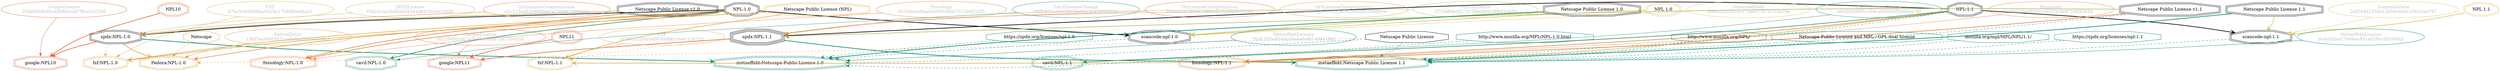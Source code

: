 strict digraph {
    node [shape=box];
    graph [splines=curved];
    3108 [label="SPDXLicense\nf562e1da3bd5dd9459a084700a4c2dd8"
         ,fontcolor=gray
         ,color="#b8bf62"
         ,fillcolor="beige;1"
         ,shape=ellipse];
    3109 [label="spdx:NPL-1.0"
         ,shape=doubleoctagon];
    3110 [label="NPL-1.0"
         ,shape=doubleoctagon];
    3111 [label="Netscape Public License v1.0"
         ,shape=doubleoctagon];
    3115 [label="SPDXLicense\n1f72d8dbdf272279fabfbb19fb81ad5b"
         ,fontcolor=gray
         ,color="#b8bf62"
         ,fillcolor="beige;1"
         ,shape=ellipse];
    3116 [label="spdx:NPL-1.1"
         ,shape=tripleoctagon];
    3117 [label="NPL-1.1"
         ,shape=doubleoctagon];
    3118 [label="Netscape Public License v1.1"
         ,shape=doubleoctagon];
    5746 [label="GoogleLicense\n354865b6cf9a4088bfe2d7f8ce3c2298"
         ,fontcolor=gray
         ,color="#e06f45"
         ,fillcolor="beige;1"
         ,shape=ellipse];
    5747 [label="google:NPL10"
         ,color="#e06f45"
         ,shape=doubleoctagon];
    5748 [label=NPL10
         ,color="#e06f45"
         ,shape=doubleoctagon];
    5749 [label="GoogleLicense\nc02356b2c0c7e3a95934bd7287506b56"
         ,fontcolor=gray
         ,color="#e06f45"
         ,fillcolor="beige;1"
         ,shape=ellipse];
    5750 [label="google:NPL11"
         ,color="#e06f45"
         ,shape=doubleoctagon];
    5751 [label=NPL11
         ,color="#e06f45"
         ,shape=doubleoctagon];
    8197 [label="FedoraEntry\n15bf7ea369f3d7cca3e8ad6e3ae33441"
         ,fontcolor=gray
         ,color="#e09d4b"
         ,fillcolor="beige;1"
         ,shape=ellipse];
    8198 [label="Fedora:NPL-1.0"
         ,color="#e09d4b"
         ,shape=doubleoctagon];
    8199 [label="Netscape Public License"
         ,shape=octagon];
    8200 [label=Netscape
         ,color="#e09d4b"
         ,shape=octagon];
    10346 [label="FSF\n47bc5c6d69dbadfa29a17b8f8bedda21"
          ,fontcolor=gray
          ,color="#deb256"
          ,fillcolor="beige;1"
          ,shape=ellipse];
    10347 [label="fsf:NPL-1.0"
          ,color="#deb256"
          ,shape=doubleoctagon];
    10348 [label="Netscape Public License (NPL)"
          ,color="#deb256"
          ,shape=doubleoctagon];
    10351 [label="FSF\nb099b222d55af81fd0f4c1fa4122e7d9"
          ,fontcolor=gray
          ,color="#deb256"
          ,fillcolor="beige;1"
          ,shape=ellipse];
    10352 [label="fsf:NPL-1.1"
          ,color="#deb256"
          ,shape=doubleoctagon];
    20748 [label="ScancodeData\n5cf983cf229581f75a607f57b719a19e"
          ,fontcolor=gray
          ,color="#dac767"
          ,fillcolor="beige;1"
          ,shape=ellipse];
    20749 [label="scancode:npl-1.0"
          ,shape=doubleoctagon];
    20750 [label="NPL 1.0"
          ,color="#dac767"
          ,shape=doubleoctagon];
    20751 [label="Netscape Public License 1.0"
          ,shape=doubleoctagon];
    20756 [label="ScancodeData\n2df244d2354e12559cebb1b3b31ba787"
          ,fontcolor=gray
          ,color="#dac767"
          ,fillcolor="beige;1"
          ,shape=ellipse];
    20757 [label="scancode:npl-1.1"
          ,shape=doubleoctagon];
    20758 [label="NPL 1.1"
          ,color="#dac767"
          ,shape=doubleoctagon];
    20759 [label="Netscape Public License 1.1"
          ,shape=doubleoctagon];
    26491 [label="Fossology\nd633da4e54ad4b995086b7571b8510f5"
          ,fontcolor=gray
          ,color="#e18745"
          ,fillcolor="beige;1"
          ,shape=ellipse];
    26492 [label="fossology:NPL-1.0"
          ,color="#e18745"
          ,shape=doubleoctagon];
    26622 [label="Fossology\n39e6fd698f2fe1e6378c0c8718685938"
          ,fontcolor=gray
          ,color="#e18745"
          ,fillcolor="beige;1"
          ,shape=ellipse];
    26623 [label="fossology:NPL-1.1"
          ,color="#e18745"
          ,shape=doubleoctagon];
    35101 [label="OrtLicenseCategorization\ncb1515ea83e698f0e7e7569d7569dafe"
          ,fontcolor=gray
          ,color="#e06f45"
          ,fillcolor="beige;1"
          ,shape=ellipse];
    35102 [label="OrtLicenseCategorization\nf0a9a816189dc16d8025152d65e551ad"
          ,fontcolor=gray
          ,color="#e06f45"
          ,fillcolor="beige;1"
          ,shape=ellipse];
    36219 [label="OrtLicenseCategorization\nb988922570705345d2688df02e4f6ece"
          ,fontcolor=gray
          ,color="#e09d4b"
          ,fillcolor="beige;1"
          ,shape=ellipse];
    37273 [label="CavilLicenseChange\n06ff0810ae6d4802de6610cd7883572c"
          ,fontcolor=gray
          ,color="#379469"
          ,fillcolor="beige;1"
          ,shape=ellipse];
    37274 [label="cavil:NPL-1.0"
          ,color="#379469"
          ,shape=doubleoctagon];
    37275 [label="CavilLicenseChange\ne6e5c5369f1cc94ca9304595d084a78f"
          ,fontcolor=gray
          ,color="#379469"
          ,fillcolor="beige;1"
          ,shape=ellipse];
    37276 [label="cavil:NPL-1.1"
          ,color="#379469"
          ,shape=doubleoctagon];
    45927 [label="MetaeffektLicense\n9b4d30be27694ea891a526bcd5cf46bf"
          ,fontcolor=gray
          ,color="#00876c"
          ,fillcolor="beige;1"
          ,shape=ellipse];
    45928 [label="metaeffekt:Netscape Public License 1.1"
          ,color="#00876c"
          ,shape=doubleoctagon];
    45929 [label="http://www.mozilla.org/NPL/"
          ,color="#00876c"
          ,shape=octagon];
    45931 [label="Netscape Public License and MPL / GPL dual license"
          ,color="#00876c"
          ,shape=octagon];
    45932 [label="mozilla.org/mpl/MPL/NPL/1.1/"
          ,color="#00876c"
          ,shape=octagon];
    45933 [label="https://spdx.org/licenses/npl-1.1"
          ,color="#00876c"
          ,shape=octagon];
    45935 [label="MetaeffektLicense\n76d47fb5a836920fe4e83f87494c184f"
          ,fontcolor=gray
          ,color="#00876c"
          ,fillcolor="beige;1"
          ,shape=ellipse];
    45936 [label="metaeffekt:Netscape Public License 1.0"
          ,color="#00876c"
          ,shape=doubleoctagon];
    45937 [label="http://www.mozilla.org/MPL/NPL-1.0.html"
          ,color="#00876c"
          ,shape=octagon];
    45939 [label="https://spdx.org/licenses/npl-1.0"
          ,color="#00876c"
          ,shape=octagon];
    3108 -> 3109 [weight=0.5
                 ,color="#b8bf62"];
    3109 -> 5747 [style=bold
                 ,arrowhead=vee
                 ,weight=0.7
                 ,color="#e06f45"];
    3109 -> 8198 [style=bold
                 ,arrowhead=vee
                 ,weight=0.7
                 ,color="#e09d4b"];
    3109 -> 10347 [style=dashed
                  ,arrowhead=vee
                  ,weight=0.5
                  ,color="#deb256"];
    3109 -> 45936 [style=bold
                  ,arrowhead=vee
                  ,weight=0.7
                  ,color="#00876c"];
    3110 -> 3109 [style=bold
                 ,arrowhead=vee
                 ,weight=0.7];
    3110 -> 8198 [style=bold
                 ,arrowhead=vee
                 ,weight=0.7
                 ,color="#e09d4b"];
    3110 -> 10347 [style=bold
                  ,arrowhead=vee
                  ,weight=0.7
                  ,color="#deb256"];
    3110 -> 20749 [style=bold
                  ,arrowhead=vee
                  ,weight=0.7];
    3110 -> 26492 [style=bold
                  ,arrowhead=vee
                  ,weight=0.7
                  ,color="#e18745"];
    3110 -> 37274 [style=bold
                  ,arrowhead=vee
                  ,weight=0.7
                  ,color="#379469"];
    3110 -> 37274 [style=bold
                  ,arrowhead=vee
                  ,weight=0.7
                  ,color="#379469"];
    3111 -> 3109 [style=bold
                 ,arrowhead=vee
                 ,weight=0.7
                 ,color="#b8bf62"];
    3111 -> 26492 [style=bold
                  ,arrowhead=vee
                  ,weight=0.7
                  ,color="#e18745"];
    3115 -> 3116 [weight=0.5
                 ,color="#b8bf62"];
    3116 -> 5750 [style=bold
                 ,arrowhead=vee
                 ,weight=0.7
                 ,color="#e06f45"];
    3116 -> 10352 [style=dashed
                  ,arrowhead=vee
                  ,weight=0.5
                  ,color="#deb256"];
    3116 -> 45928 [style=bold
                  ,arrowhead=vee
                  ,weight=0.7
                  ,color="#00876c"];
    3117 -> 3116 [style=bold
                 ,arrowhead=vee
                 ,weight=0.7];
    3117 -> 10352 [style=bold
                  ,arrowhead=vee
                  ,weight=0.7
                  ,color="#deb256"];
    3117 -> 20757 [style=bold
                  ,arrowhead=vee
                  ,weight=0.7];
    3117 -> 26623 [style=bold
                  ,arrowhead=vee
                  ,weight=0.7
                  ,color="#e18745"];
    3117 -> 37276 [style=bold
                  ,arrowhead=vee
                  ,weight=0.7
                  ,color="#379469"];
    3117 -> 37276 [style=bold
                  ,arrowhead=vee
                  ,weight=0.7
                  ,color="#379469"];
    3117 -> 45928 [style=dashed
                  ,arrowhead=vee
                  ,weight=0.5
                  ,color="#00876c"];
    3118 -> 3116 [style=bold
                 ,arrowhead=vee
                 ,weight=0.7
                 ,color="#b8bf62"];
    3118 -> 26623 [style=bold
                  ,arrowhead=vee
                  ,weight=0.7
                  ,color="#e18745"];
    3118 -> 45928 [style=dashed
                  ,arrowhead=vee
                  ,weight=0.5
                  ,color="#00876c"];
    5746 -> 5747 [weight=0.5
                 ,color="#e06f45"];
    5748 -> 5747 [style=bold
                 ,arrowhead=vee
                 ,weight=0.7
                 ,color="#e06f45"];
    5749 -> 5750 [weight=0.5
                 ,color="#e06f45"];
    5751 -> 5750 [style=bold
                 ,arrowhead=vee
                 ,weight=0.7
                 ,color="#e06f45"];
    8197 -> 8198 [weight=0.5
                 ,color="#e09d4b"];
    8199 -> 8198 [style=dashed
                 ,arrowhead=vee
                 ,weight=0.5
                 ,color="#e09d4b"];
    8199 -> 45928 [style=dashed
                  ,arrowhead=vee
                  ,weight=0.5
                  ,color="#00876c"];
    8199 -> 45936 [style=dashed
                  ,arrowhead=vee
                  ,weight=0.5
                  ,color="#00876c"];
    8200 -> 8198 [style=dashed
                 ,arrowhead=vee
                 ,weight=0.5
                 ,color="#e09d4b"];
    10346 -> 10347 [weight=0.5
                   ,color="#deb256"];
    10348 -> 10347 [style=bold
                   ,arrowhead=vee
                   ,weight=0.7
                   ,color="#deb256"];
    10348 -> 10352 [style=bold
                   ,arrowhead=vee
                   ,weight=0.7
                   ,color="#deb256"];
    10351 -> 10352 [weight=0.5
                   ,color="#deb256"];
    20748 -> 20749 [weight=0.5
                   ,color="#dac767"];
    20749 -> 45936 [style=dashed
                   ,arrowhead=vee
                   ,weight=0.5
                   ,color="#00876c"];
    20750 -> 20749 [style=bold
                   ,arrowhead=vee
                   ,weight=0.7
                   ,color="#dac767"];
    20751 -> 20749 [style=bold
                   ,arrowhead=vee
                   ,weight=0.7
                   ,color="#dac767"];
    20751 -> 45936 [style=bold
                   ,arrowhead=vee
                   ,weight=0.7
                   ,color="#00876c"];
    20756 -> 20757 [weight=0.5
                   ,color="#dac767"];
    20757 -> 45928 [style=dashed
                   ,arrowhead=vee
                   ,weight=0.5
                   ,color="#00876c"];
    20758 -> 20757 [style=bold
                   ,arrowhead=vee
                   ,weight=0.7
                   ,color="#dac767"];
    20759 -> 20757 [style=bold
                   ,arrowhead=vee
                   ,weight=0.7
                   ,color="#dac767"];
    20759 -> 45928 [style=bold
                   ,arrowhead=vee
                   ,weight=0.7
                   ,color="#00876c"];
    26491 -> 26492 [weight=0.5
                   ,color="#e18745"];
    26622 -> 26623 [weight=0.5
                   ,color="#e18745"];
    35101 -> 3109 [weight=0.5
                  ,color="#e06f45"];
    35102 -> 3116 [weight=0.5
                  ,color="#e06f45"];
    36219 -> 3116 [weight=0.5
                  ,color="#e09d4b"];
    37273 -> 37274 [weight=0.5
                   ,color="#379469"];
    37275 -> 37276 [weight=0.5
                   ,color="#379469"];
    45927 -> 45928 [weight=0.5
                   ,color="#00876c"];
    45929 -> 45928 [style=dashed
                   ,arrowhead=vee
                   ,weight=0.5
                   ,color="#00876c"];
    45931 -> 45928 [style=dashed
                   ,arrowhead=vee
                   ,weight=0.5
                   ,color="#00876c"];
    45932 -> 45928 [style=dashed
                   ,arrowhead=vee
                   ,weight=0.5
                   ,color="#00876c"];
    45933 -> 45928 [style=dashed
                   ,arrowhead=vee
                   ,weight=0.5
                   ,color="#00876c"];
    45935 -> 45936 [weight=0.5
                   ,color="#00876c"];
    45937 -> 45936 [style=dashed
                   ,arrowhead=vee
                   ,weight=0.5
                   ,color="#00876c"];
    45939 -> 45936 [style=dashed
                   ,arrowhead=vee
                   ,weight=0.5
                   ,color="#00876c"];
}
